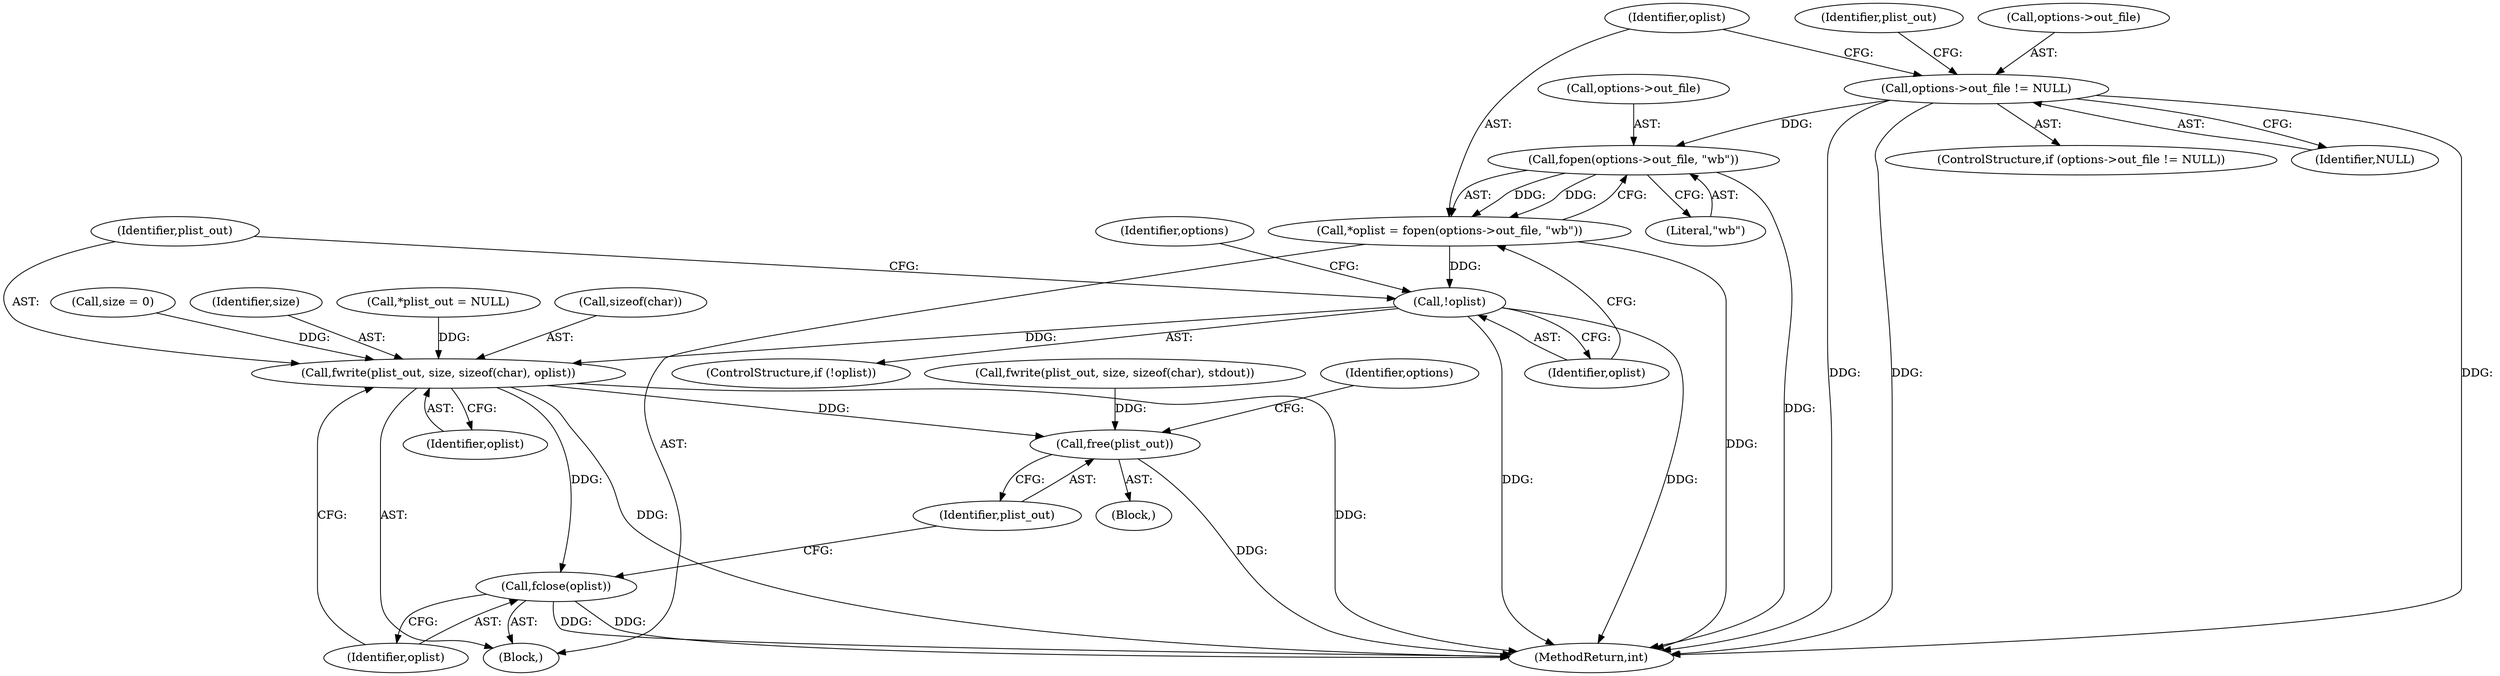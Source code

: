 digraph "0_libplist_7391a506352c009fe044dead7baad9e22dd279ee@API" {
"1000251" [label="(Call,fopen(options->out_file, \"wb\"))"];
"1000242" [label="(Call,options->out_file != NULL)"];
"1000249" [label="(Call,*oplist = fopen(options->out_file, \"wb\"))"];
"1000257" [label="(Call,!oplist)"];
"1000264" [label="(Call,fwrite(plist_out, size, sizeof(char), oplist))"];
"1000270" [label="(Call,fclose(oplist))"];
"1000279" [label="(Call,free(plist_out))"];
"1000285" [label="(Identifier,options)"];
"1000279" [label="(Call,free(plist_out))"];
"1000242" [label="(Call,options->out_file != NULL)"];
"1000250" [label="(Identifier,oplist)"];
"1000243" [label="(Call,options->out_file)"];
"1000247" [label="(Block,)"];
"1000258" [label="(Identifier,oplist)"];
"1000246" [label="(Identifier,NULL)"];
"1000267" [label="(Call,sizeof(char))"];
"1000257" [label="(Call,!oplist)"];
"1000273" [label="(Call,fwrite(plist_out, size, sizeof(char), stdout))"];
"1000252" [label="(Call,options->out_file)"];
"1000256" [label="(ControlStructure,if (!oplist))"];
"1000270" [label="(Call,fclose(oplist))"];
"1000249" [label="(Call,*oplist = fopen(options->out_file, \"wb\"))"];
"1000117" [label="(Call,size = 0)"];
"1000251" [label="(Call,fopen(options->out_file, \"wb\"))"];
"1000113" [label="(Call,*plist_out = NULL)"];
"1000271" [label="(Identifier,oplist)"];
"1000264" [label="(Call,fwrite(plist_out, size, sizeof(char), oplist))"];
"1000240" [label="(Block,)"];
"1000266" [label="(Identifier,size)"];
"1000265" [label="(Identifier,plist_out)"];
"1000255" [label="(Literal,\"wb\")"];
"1000269" [label="(Identifier,oplist)"];
"1000241" [label="(ControlStructure,if (options->out_file != NULL))"];
"1000288" [label="(MethodReturn,int)"];
"1000274" [label="(Identifier,plist_out)"];
"1000280" [label="(Identifier,plist_out)"];
"1000261" [label="(Identifier,options)"];
"1000251" -> "1000249"  [label="AST: "];
"1000251" -> "1000255"  [label="CFG: "];
"1000252" -> "1000251"  [label="AST: "];
"1000255" -> "1000251"  [label="AST: "];
"1000249" -> "1000251"  [label="CFG: "];
"1000251" -> "1000288"  [label="DDG: "];
"1000251" -> "1000249"  [label="DDG: "];
"1000251" -> "1000249"  [label="DDG: "];
"1000242" -> "1000251"  [label="DDG: "];
"1000242" -> "1000241"  [label="AST: "];
"1000242" -> "1000246"  [label="CFG: "];
"1000243" -> "1000242"  [label="AST: "];
"1000246" -> "1000242"  [label="AST: "];
"1000250" -> "1000242"  [label="CFG: "];
"1000274" -> "1000242"  [label="CFG: "];
"1000242" -> "1000288"  [label="DDG: "];
"1000242" -> "1000288"  [label="DDG: "];
"1000242" -> "1000288"  [label="DDG: "];
"1000249" -> "1000247"  [label="AST: "];
"1000250" -> "1000249"  [label="AST: "];
"1000258" -> "1000249"  [label="CFG: "];
"1000249" -> "1000288"  [label="DDG: "];
"1000249" -> "1000257"  [label="DDG: "];
"1000257" -> "1000256"  [label="AST: "];
"1000257" -> "1000258"  [label="CFG: "];
"1000258" -> "1000257"  [label="AST: "];
"1000261" -> "1000257"  [label="CFG: "];
"1000265" -> "1000257"  [label="CFG: "];
"1000257" -> "1000288"  [label="DDG: "];
"1000257" -> "1000288"  [label="DDG: "];
"1000257" -> "1000264"  [label="DDG: "];
"1000264" -> "1000247"  [label="AST: "];
"1000264" -> "1000269"  [label="CFG: "];
"1000265" -> "1000264"  [label="AST: "];
"1000266" -> "1000264"  [label="AST: "];
"1000267" -> "1000264"  [label="AST: "];
"1000269" -> "1000264"  [label="AST: "];
"1000271" -> "1000264"  [label="CFG: "];
"1000264" -> "1000288"  [label="DDG: "];
"1000264" -> "1000288"  [label="DDG: "];
"1000113" -> "1000264"  [label="DDG: "];
"1000117" -> "1000264"  [label="DDG: "];
"1000264" -> "1000270"  [label="DDG: "];
"1000264" -> "1000279"  [label="DDG: "];
"1000270" -> "1000247"  [label="AST: "];
"1000270" -> "1000271"  [label="CFG: "];
"1000271" -> "1000270"  [label="AST: "];
"1000280" -> "1000270"  [label="CFG: "];
"1000270" -> "1000288"  [label="DDG: "];
"1000270" -> "1000288"  [label="DDG: "];
"1000279" -> "1000240"  [label="AST: "];
"1000279" -> "1000280"  [label="CFG: "];
"1000280" -> "1000279"  [label="AST: "];
"1000285" -> "1000279"  [label="CFG: "];
"1000279" -> "1000288"  [label="DDG: "];
"1000273" -> "1000279"  [label="DDG: "];
}
